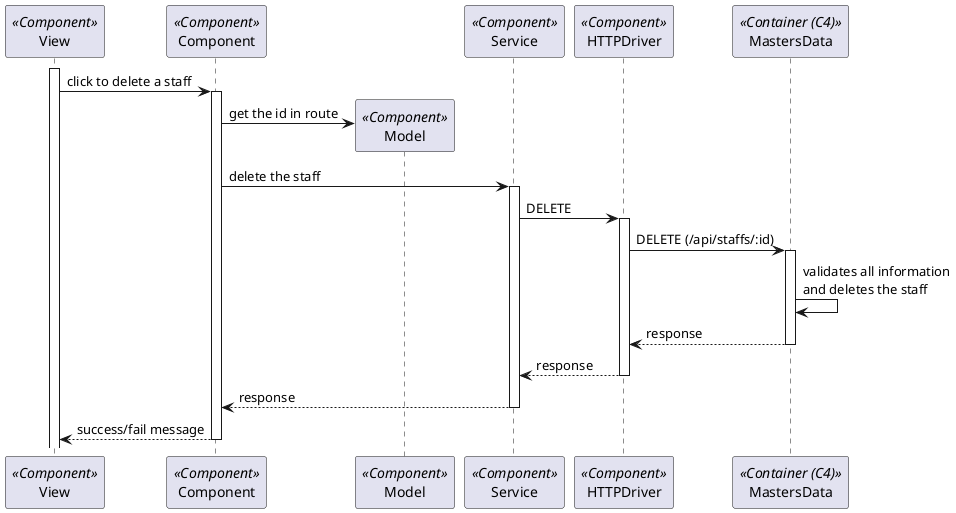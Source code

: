 ```plantuml
@startuml Process_View
participant View as View <<Component>>
participant Component as Component <<Component>>
participant Model as Model <<Component>>
participant Service as Service <<Component>>
participant HTTPDriver as HTTPDriver <<Component>>
participant MastersData as BE <<Container (C4)>>

activate View
View -> Component: click to delete a staff
activate Component
Component -> Model**: get the id in route
Component -> Service: delete the staff
activate Service
Service -> HTTPDriver: DELETE
activate HTTPDriver
HTTPDriver -> BE: DELETE (/api/staffs/:id)
activate BE
BE -> BE: validates all information\nand deletes the staff
return response
return response
return response
return success/fail message

@enduml
```